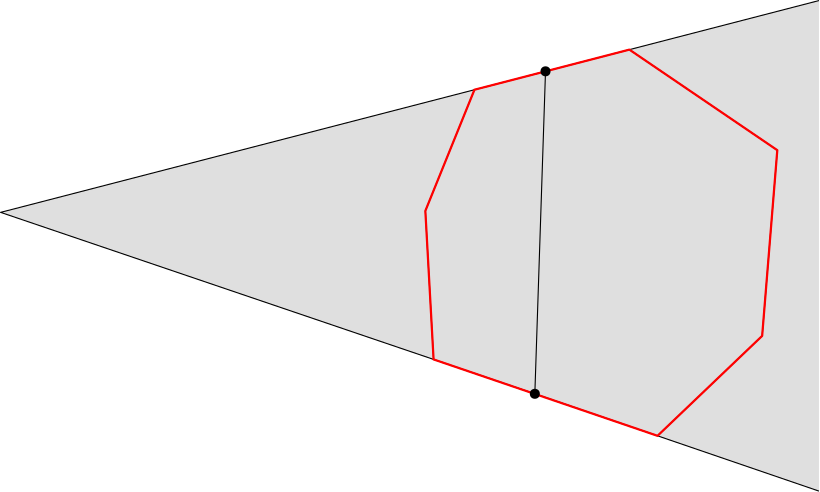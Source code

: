 <?xml version="1.0"?>
<!DOCTYPE ipe SYSTEM "ipe.dtd">
<ipe version="70000" creator="ipe6upgrade">
<info created="D:20061103095156" modified="D:20080513214006"/>
<ipestyle name="ipe6">
<color name="red" value="1 0 0"/>
<color name="green" value="0 1 0"/>
<color name="blue" value="0 0 1"/>
<color name="yellow" value="1 1 0"/>
<color name="gray1" value="0.125"/>
<color name="gray2" value="0.25"/>
<color name="gray3" value="0.375"/>
<color name="gray4" value="0.5"/>
<color name="gray5" value="0.625"/>
<color name="gray6" value="0.75"/>
<color name="gray7" value="0.875"/>
<dashstyle name="dashed" value="[4] 0"/>
<dashstyle name="dotted" value="[1 3] 0"/>
<dashstyle name="dash dotted" value="[4 2 1 2] 0"/>
<dashstyle name="dash dot dotted" value="[4 2 1 2 1 2] 0"/>
<pen name="heavier" value="0.8"/>
<pen name="fat" value="1.2"/>
<pen name="ultrafat" value="2"/>
<textsize name="large" value="\large"/>
<textsize name="Large" value="\Large"/>
<textsize name="LARGE" value="\LARGE"/>
<textsize name="huge" value="\huge"/>
<textsize name="Huge" value="\Huge"/>
<textsize name="small" value="\small"/>
<textsize name="footnote" value="\footnotesize"/>
<textsize name="tiny" value="\tiny"/>
<symbolsize name="small" value="2"/>
<symbolsize name="tiny" value="1.1"/>
<symbolsize name="large" value="5"/>
<arrowsize name="small" value="5"/>
<arrowsize name="tiny" value="3"/>
<arrowsize name="large" value="10"/>
<symbol name="mark/circle(sx)" transformations="translations">
<path fill="sym-stroke">
0.6 0 0 0.6 0 0 e 0.4 0 0 0.4 0 0 e
</path></symbol>
<symbol name="mark/disk(sx)" transformations="translations">
<path fill="sym-stroke">
0.6 0 0 0.6 0 0 e
</path></symbol>
<symbol name="mark/fdisk(sfx)" transformations="translations">
<group><path fill="sym-stroke" fillrule="eofill">
0.6 0 0 0.6 0 0 e 0.4 0 0 0.4 0 0 e
</path><path fill="sym-fill">
0.4 0 0 0.4 0 0 e
</path></group></symbol>
<symbol name="mark/box(sx)" transformations="translations">
<path fill="sym-stroke" fillrule="eofill">
-0.6 -0.6 m 0.6 -0.6 l 0.6 0.6 l -0.6 0.6 l h -0.4 -0.4 m 0.4 -0.4 l 0.4 0.4 l -0.4 0.4 l h</path></symbol>
<symbol name="mark/square(sx)" transformations="translations">
<path fill="sym-stroke">
-0.6 -0.6 m 0.6 -0.6 l 0.6 0.6 l -0.6 0.6 l h</path></symbol>
<symbol name="mark/fsquare(sfx)" transformations="translations">
<group><path fill="sym-stroke" fillrule="eofill">
-0.6 -0.6 m 0.6 -0.6 l 0.6 0.6 l -0.6 0.6 l h-0.4 -0.4 m 0.4 -0.4 l 0.4 0.4 l -0.4 0.4 l h</path><path fill="sym-fill">
-0.4 -0.4 m 0.4 -0.4 l 0.4 0.4 l -0.4 0.4 l h</path></group></symbol>
<symbol name="mark/cross(sx)" transformations="translations">
<group><path fill="sym-stroke">
-0.43 -0.57 m 0.57 0.43 l 0.43 0.57 l -0.57 -0.43 l h</path><path fill="sym-stroke">
-0.43 0.57 m 0.57 -0.43 l 0.43 -0.57 l -0.57 0.43 l h</path>
</group></symbol>
<textstyle name="center" begin="\begin{center}"
end="\end{center}"/>
<textstyle name="itemize" begin="\begin{itemize}"
end="\end{itemize}"/>
<textstyle name="item" begin="\begin{itemize}\item{}"
end="\end{itemize}"/>
</ipestyle>
<page>
<layer name="alpha"/>
<view layers="alpha" active="alpha"/>
<path layer="alpha" pen="normal" matrix="2.16 0 0 2.16 -365.349 50.4776" fill="gray7">
398.697 194.228 m
262.296 158.926 l
398.697 112.468 l
h
</path>
<path stroke="black" pen="normal" matrix="1.08 0 0 1.08 191.721 210.996">
186.877 108.745 m
190.436 216.238 l
8.78337 169.225 l
h
</path>
<path stroke="black" pen="normal" matrix="1.08 0 0 1.08 191.721 210.996">
190.436 216.238 m
281.587 239.829 l
</path>
<path stroke="black" pen="normal" matrix="1.08 0 0 1.08 191.721 210.996">
186.877 108.745 m
281.587 76.3089 l
</path>
<path stroke="black" pen="normal" matrix="1.08 0 0 1.08 191.721 210.996">
218.389 223.473 m
267.699 189.944 l
</path>
<path stroke="black" pen="normal" matrix="1.08 0 0 1.08 191.721 210.996">
227.769 94.7401 m
262.65 128.049 l
</path>
<path stroke="black" pen="normal" matrix="1.08 0 0 1.08 191.721 210.996">
150.38 169.717 m
153.126 120.206 l
</path>
<path stroke="black" pen="normal">
475.383 349.289 m
480.836 416.135 l
</path>
<path stroke="black" pen="normal">
371.813 437.913 m
354.132 394.29 l
</path>
<path stroke="red" pen="heavier">
427.581 452.347 m
371.813 437.913 l
354.131 394.29 l
357.097 340.818 l
437.712 313.315 l
475.383 349.289 l
480.836 416.135 l
h
</path>
<use name="mark/disk(sx)" pos="190.436 216.238" matrix="1.08 0 0 1.08 191.721 210.996" size="normal" stroke="black"/>
<use name="mark/disk(sx)" pos="186.877 108.745" matrix="1.08 0 0 1.08 191.721 210.996" size="normal" stroke="black"/>
</page>
</ipe>

